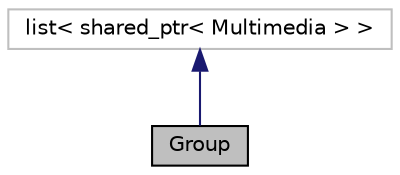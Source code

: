 digraph "Group"
{
 // LATEX_PDF_SIZE
  edge [fontname="Helvetica",fontsize="10",labelfontname="Helvetica",labelfontsize="10"];
  node [fontname="Helvetica",fontsize="10",shape=record];
  Node1 [label="Group",height=0.2,width=0.4,color="black", fillcolor="grey75", style="filled", fontcolor="black",tooltip="Group class, stores Multimedia objects in a list of shared smart pointers."];
  Node2 -> Node1 [dir="back",color="midnightblue",fontsize="10",style="solid"];
  Node2 [label="list\< shared_ptr\< Multimedia \> \>",height=0.2,width=0.4,color="grey75", fillcolor="white", style="filled",tooltip=" "];
}
